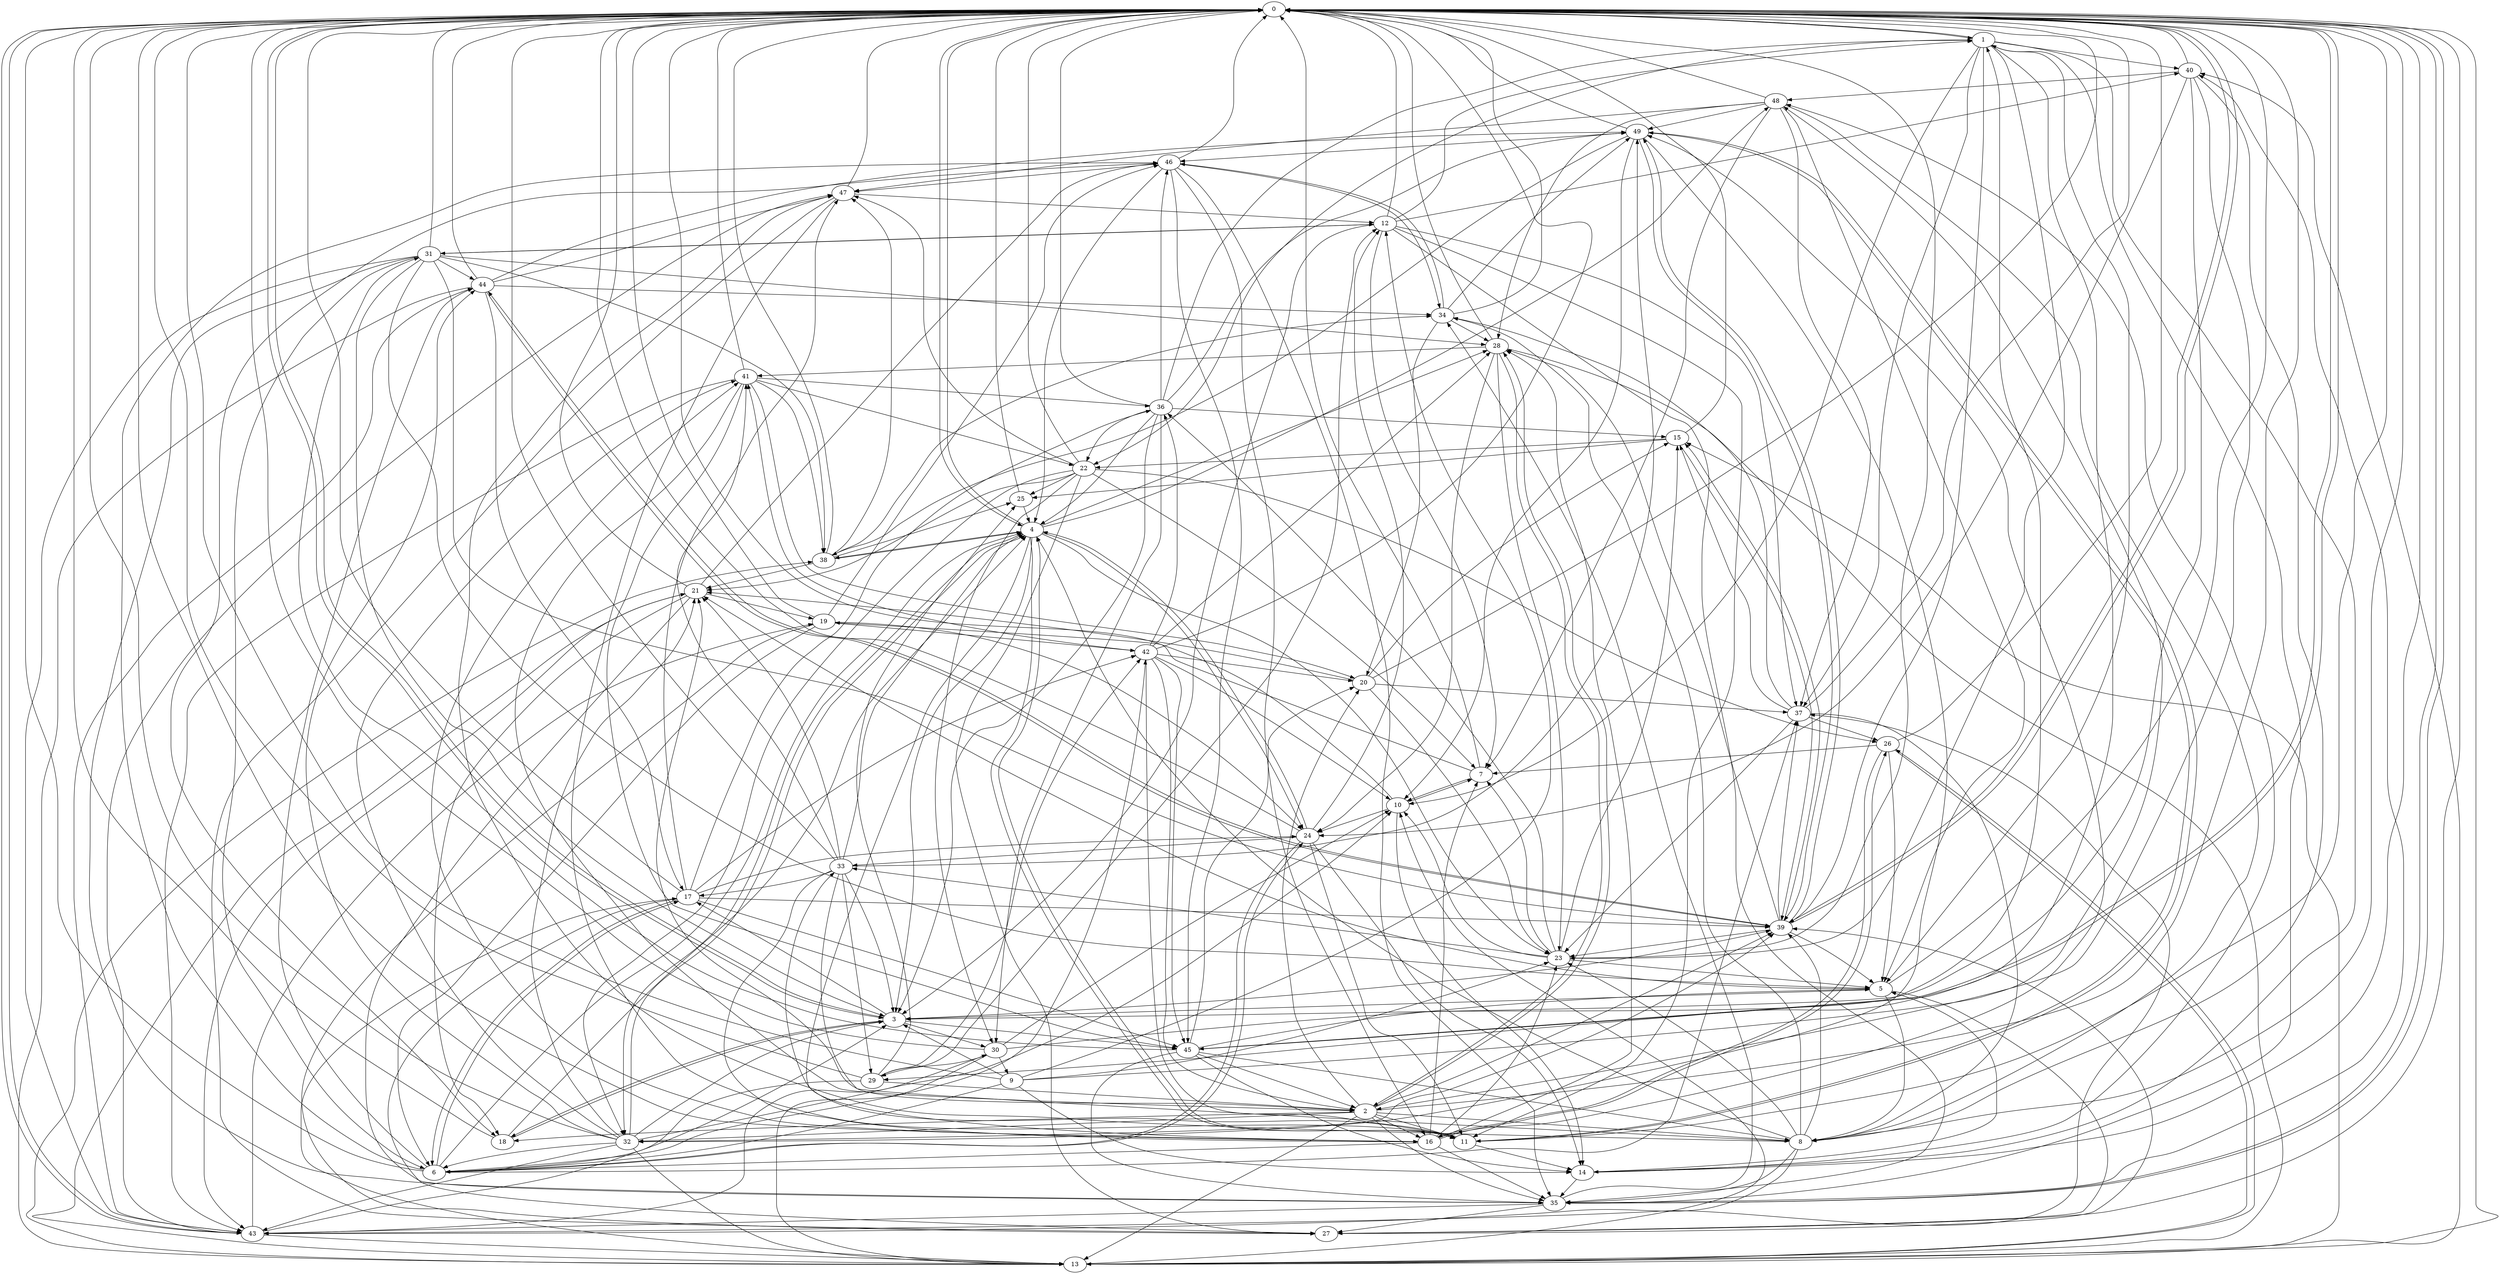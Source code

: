 strict digraph "" {
	0	 [component_delay=3];
	1	 [component_delay=3];
	0 -> 1	 [wire_delay=1];
	3	 [component_delay=3];
	0 -> 3	 [wire_delay=1];
	4	 [component_delay=3];
	0 -> 4	 [wire_delay=1];
	35	 [component_delay=3];
	0 -> 35	 [wire_delay=1];
	39	 [component_delay=3];
	0 -> 39	 [wire_delay=1];
	43	 [component_delay=3];
	0 -> 43	 [wire_delay=1];
	45	 [component_delay=3];
	0 -> 45	 [wire_delay=1];
	1 -> 0	 [wire_delay=1];
	5	 [component_delay=3];
	1 -> 5	 [wire_delay=1];
	10	 [component_delay=3];
	1 -> 10	 [wire_delay=1];
	14	 [component_delay=3];
	1 -> 14	 [wire_delay=1];
	22	 [component_delay=3];
	1 -> 22	 [wire_delay=1];
	23	 [component_delay=3];
	1 -> 23	 [wire_delay=1];
	29	 [component_delay=3];
	1 -> 29	 [wire_delay=1];
	37	 [component_delay=3];
	1 -> 37	 [wire_delay=1];
	1 -> 39	 [wire_delay=1];
	40	 [component_delay=3];
	1 -> 40	 [wire_delay=1];
	2	 [component_delay=3];
	2 -> 0	 [wire_delay=1];
	8	 [component_delay=3];
	2 -> 8	 [wire_delay=1];
	11	 [component_delay=3];
	2 -> 11	 [wire_delay=1];
	13	 [component_delay=3];
	2 -> 13	 [wire_delay=1];
	16	 [component_delay=3];
	2 -> 16	 [wire_delay=1];
	18	 [component_delay=3];
	2 -> 18	 [wire_delay=1];
	20	 [component_delay=3];
	2 -> 20	 [wire_delay=1];
	21	 [component_delay=3];
	2 -> 21	 [wire_delay=1];
	28	 [component_delay=3];
	2 -> 28	 [wire_delay=1];
	32	 [component_delay=3];
	2 -> 32	 [wire_delay=1];
	2 -> 35	 [wire_delay=1];
	2 -> 39	 [wire_delay=1];
	3 -> 0	 [wire_delay=1];
	17	 [component_delay=3];
	3 -> 17	 [wire_delay=1];
	3 -> 18	 [wire_delay=1];
	30	 [component_delay=3];
	3 -> 30	 [wire_delay=1];
	3 -> 39	 [wire_delay=1];
	3 -> 45	 [wire_delay=1];
	4 -> 0	 [wire_delay=1];
	4 -> 3	 [wire_delay=1];
	4 -> 11	 [wire_delay=1];
	4 -> 16	 [wire_delay=1];
	4 -> 23	 [wire_delay=1];
	24	 [component_delay=3];
	4 -> 24	 [wire_delay=1];
	4 -> 28	 [wire_delay=1];
	4 -> 32	 [wire_delay=1];
	38	 [component_delay=3];
	4 -> 38	 [wire_delay=1];
	48	 [component_delay=3];
	4 -> 48	 [wire_delay=1];
	5 -> 0	 [wire_delay=1];
	5 -> 3	 [wire_delay=1];
	5 -> 8	 [wire_delay=1];
	5 -> 21	 [wire_delay=1];
	27	 [component_delay=3];
	5 -> 27	 [wire_delay=1];
	6	 [component_delay=3];
	6 -> 0	 [wire_delay=1];
	6 -> 4	 [wire_delay=1];
	6 -> 17	 [wire_delay=1];
	6 -> 24	 [wire_delay=1];
	6 -> 37	 [wire_delay=1];
	42	 [component_delay=3];
	6 -> 42	 [wire_delay=1];
	44	 [component_delay=3];
	6 -> 44	 [wire_delay=1];
	46	 [component_delay=3];
	6 -> 46	 [wire_delay=1];
	7	 [component_delay=3];
	7 -> 0	 [wire_delay=1];
	7 -> 10	 [wire_delay=1];
	19	 [component_delay=3];
	7 -> 19	 [wire_delay=1];
	8 -> 0	 [wire_delay=1];
	8 -> 4	 [wire_delay=1];
	8 -> 23	 [wire_delay=1];
	34	 [component_delay=3];
	8 -> 34	 [wire_delay=1];
	8 -> 35	 [wire_delay=1];
	8 -> 39	 [wire_delay=1];
	8 -> 43	 [wire_delay=1];
	47	 [component_delay=3];
	8 -> 47	 [wire_delay=1];
	9	 [component_delay=3];
	9 -> 0	 [wire_delay=1];
	9 -> 3	 [wire_delay=1];
	9 -> 6	 [wire_delay=1];
	12	 [component_delay=3];
	9 -> 12	 [wire_delay=1];
	9 -> 14	 [wire_delay=1];
	9 -> 23	 [wire_delay=1];
	9 -> 48	 [wire_delay=1];
	10 -> 0	 [wire_delay=1];
	10 -> 7	 [wire_delay=1];
	10 -> 14	 [wire_delay=1];
	10 -> 24	 [wire_delay=1];
	11 -> 0	 [wire_delay=1];
	11 -> 4	 [wire_delay=1];
	11 -> 14	 [wire_delay=1];
	33	 [component_delay=3];
	11 -> 33	 [wire_delay=1];
	49	 [component_delay=3];
	11 -> 49	 [wire_delay=1];
	12 -> 0	 [wire_delay=1];
	12 -> 1	 [wire_delay=1];
	12 -> 3	 [wire_delay=1];
	12 -> 7	 [wire_delay=1];
	12 -> 11	 [wire_delay=1];
	31	 [component_delay=3];
	12 -> 31	 [wire_delay=1];
	12 -> 35	 [wire_delay=1];
	12 -> 37	 [wire_delay=1];
	12 -> 40	 [wire_delay=1];
	13 -> 0	 [wire_delay=1];
	13 -> 10	 [wire_delay=1];
	15	 [component_delay=3];
	13 -> 15	 [wire_delay=1];
	13 -> 17	 [wire_delay=1];
	13 -> 21	 [wire_delay=1];
	26	 [component_delay=3];
	13 -> 26	 [wire_delay=1];
	13 -> 38	 [wire_delay=1];
	13 -> 40	 [wire_delay=1];
	14 -> 0	 [wire_delay=1];
	14 -> 5	 [wire_delay=1];
	14 -> 35	 [wire_delay=1];
	14 -> 48	 [wire_delay=1];
	15 -> 0	 [wire_delay=1];
	15 -> 22	 [wire_delay=1];
	25	 [component_delay=3];
	15 -> 25	 [wire_delay=1];
	15 -> 39	 [wire_delay=1];
	16 -> 0	 [wire_delay=1];
	16 -> 6	 [wire_delay=1];
	16 -> 7	 [wire_delay=1];
	16 -> 23	 [wire_delay=1];
	16 -> 26	 [wire_delay=1];
	16 -> 28	 [wire_delay=1];
	16 -> 35	 [wire_delay=1];
	41	 [component_delay=3];
	16 -> 41	 [wire_delay=1];
	16 -> 49	 [wire_delay=1];
	17 -> 0	 [wire_delay=1];
	17 -> 6	 [wire_delay=1];
	17 -> 24	 [wire_delay=1];
	17 -> 27	 [wire_delay=1];
	36	 [component_delay=3];
	17 -> 36	 [wire_delay=1];
	17 -> 39	 [wire_delay=1];
	17 -> 42	 [wire_delay=1];
	17 -> 45	 [wire_delay=1];
	17 -> 47	 [wire_delay=1];
	18 -> 0	 [wire_delay=1];
	18 -> 3	 [wire_delay=1];
	18 -> 4	 [wire_delay=1];
	19 -> 0	 [wire_delay=1];
	19 -> 6	 [wire_delay=1];
	19 -> 24	 [wire_delay=1];
	19 -> 27	 [wire_delay=1];
	19 -> 42	 [wire_delay=1];
	19 -> 46	 [wire_delay=1];
	20 -> 0	 [wire_delay=1];
	20 -> 15	 [wire_delay=1];
	20 -> 21	 [wire_delay=1];
	20 -> 23	 [wire_delay=1];
	20 -> 37	 [wire_delay=1];
	21 -> 0	 [wire_delay=1];
	21 -> 18	 [wire_delay=1];
	21 -> 19	 [wire_delay=1];
	21 -> 35	 [wire_delay=1];
	21 -> 43	 [wire_delay=1];
	21 -> 46	 [wire_delay=1];
	22 -> 0	 [wire_delay=1];
	22 -> 7	 [wire_delay=1];
	22 -> 21	 [wire_delay=1];
	22 -> 25	 [wire_delay=1];
	22 -> 26	 [wire_delay=1];
	22 -> 27	 [wire_delay=1];
	22 -> 30	 [wire_delay=1];
	22 -> 32	 [wire_delay=1];
	22 -> 47	 [wire_delay=1];
	23 -> 0	 [wire_delay=1];
	23 -> 5	 [wire_delay=1];
	23 -> 7	 [wire_delay=1];
	23 -> 10	 [wire_delay=1];
	23 -> 15	 [wire_delay=1];
	23 -> 33	 [wire_delay=1];
	23 -> 36	 [wire_delay=1];
	24 -> 0	 [wire_delay=1];
	24 -> 4	 [wire_delay=1];
	24 -> 6	 [wire_delay=1];
	24 -> 11	 [wire_delay=1];
	24 -> 12	 [wire_delay=1];
	24 -> 14	 [wire_delay=1];
	24 -> 33	 [wire_delay=1];
	25 -> 0	 [wire_delay=1];
	25 -> 4	 [wire_delay=1];
	26 -> 0	 [wire_delay=1];
	26 -> 5	 [wire_delay=1];
	26 -> 7	 [wire_delay=1];
	26 -> 13	 [wire_delay=1];
	26 -> 16	 [wire_delay=1];
	27 -> 0	 [wire_delay=1];
	27 -> 39	 [wire_delay=1];
	28 -> 0	 [wire_delay=1];
	28 -> 2	 [wire_delay=1];
	28 -> 13	 [wire_delay=1];
	28 -> 23	 [wire_delay=1];
	28 -> 24	 [wire_delay=1];
	28 -> 41	 [wire_delay=1];
	29 -> 0	 [wire_delay=1];
	29 -> 2	 [wire_delay=1];
	29 -> 6	 [wire_delay=1];
	29 -> 12	 [wire_delay=1];
	29 -> 25	 [wire_delay=1];
	29 -> 42	 [wire_delay=1];
	30 -> 0	 [wire_delay=1];
	30 -> 1	 [wire_delay=1];
	30 -> 9	 [wire_delay=1];
	30 -> 10	 [wire_delay=1];
	30 -> 13	 [wire_delay=1];
	30 -> 29	 [wire_delay=1];
	31 -> 0	 [wire_delay=1];
	31 -> 3	 [wire_delay=1];
	31 -> 5	 [wire_delay=1];
	31 -> 6	 [wire_delay=1];
	31 -> 12	 [wire_delay=1];
	31 -> 28	 [wire_delay=1];
	31 -> 35	 [wire_delay=1];
	31 -> 38	 [wire_delay=1];
	31 -> 39	 [wire_delay=1];
	31 -> 43	 [wire_delay=1];
	31 -> 44	 [wire_delay=1];
	32 -> 0	 [wire_delay=1];
	32 -> 3	 [wire_delay=1];
	32 -> 4	 [wire_delay=1];
	32 -> 6	 [wire_delay=1];
	32 -> 10	 [wire_delay=1];
	32 -> 13	 [wire_delay=1];
	32 -> 21	 [wire_delay=1];
	32 -> 39	 [wire_delay=1];
	32 -> 41	 [wire_delay=1];
	32 -> 43	 [wire_delay=1];
	32 -> 44	 [wire_delay=1];
	33 -> 0	 [wire_delay=1];
	33 -> 3	 [wire_delay=1];
	33 -> 4	 [wire_delay=1];
	33 -> 8	 [wire_delay=1];
	33 -> 16	 [wire_delay=1];
	33 -> 17	 [wire_delay=1];
	33 -> 21	 [wire_delay=1];
	33 -> 29	 [wire_delay=1];
	33 -> 41	 [wire_delay=1];
	33 -> 49	 [wire_delay=1];
	34 -> 0	 [wire_delay=1];
	34 -> 20	 [wire_delay=1];
	34 -> 28	 [wire_delay=1];
	34 -> 46	 [wire_delay=1];
	34 -> 49	 [wire_delay=1];
	35 -> 0	 [wire_delay=1];
	35 -> 1	 [wire_delay=1];
	35 -> 27	 [wire_delay=1];
	35 -> 34	 [wire_delay=1];
	35 -> 40	 [wire_delay=1];
	35 -> 43	 [wire_delay=1];
	36 -> 0	 [wire_delay=1];
	36 -> 1	 [wire_delay=1];
	36 -> 3	 [wire_delay=1];
	36 -> 4	 [wire_delay=1];
	36 -> 15	 [wire_delay=1];
	36 -> 22	 [wire_delay=1];
	36 -> 30	 [wire_delay=1];
	36 -> 46	 [wire_delay=1];
	36 -> 49	 [wire_delay=1];
	37 -> 0	 [wire_delay=1];
	37 -> 8	 [wire_delay=1];
	37 -> 15	 [wire_delay=1];
	37 -> 23	 [wire_delay=1];
	37 -> 26	 [wire_delay=1];
	37 -> 34	 [wire_delay=1];
	38 -> 0	 [wire_delay=1];
	38 -> 4	 [wire_delay=1];
	38 -> 21	 [wire_delay=1];
	38 -> 25	 [wire_delay=1];
	38 -> 34	 [wire_delay=1];
	38 -> 47	 [wire_delay=1];
	39 -> 0	 [wire_delay=1];
	39 -> 5	 [wire_delay=1];
	39 -> 15	 [wire_delay=1];
	39 -> 23	 [wire_delay=1];
	39 -> 28	 [wire_delay=1];
	39 -> 37	 [wire_delay=1];
	39 -> 44	 [wire_delay=1];
	39 -> 49	 [wire_delay=1];
	40 -> 0	 [wire_delay=1];
	40 -> 2	 [wire_delay=1];
	40 -> 3	 [wire_delay=1];
	40 -> 8	 [wire_delay=1];
	40 -> 24	 [wire_delay=1];
	40 -> 48	 [wire_delay=1];
	41 -> 0	 [wire_delay=1];
	41 -> 2	 [wire_delay=1];
	41 -> 20	 [wire_delay=1];
	41 -> 22	 [wire_delay=1];
	41 -> 36	 [wire_delay=1];
	41 -> 38	 [wire_delay=1];
	41 -> 43	 [wire_delay=1];
	41 -> 45	 [wire_delay=1];
	42 -> 0	 [wire_delay=1];
	42 -> 2	 [wire_delay=1];
	42 -> 10	 [wire_delay=1];
	42 -> 11	 [wire_delay=1];
	42 -> 20	 [wire_delay=1];
	42 -> 28	 [wire_delay=1];
	42 -> 36	 [wire_delay=1];
	42 -> 41	 [wire_delay=1];
	42 -> 45	 [wire_delay=1];
	43 -> 0	 [wire_delay=1];
	43 -> 3	 [wire_delay=1];
	43 -> 13	 [wire_delay=1];
	43 -> 19	 [wire_delay=1];
	43 -> 30	 [wire_delay=1];
	43 -> 37	 [wire_delay=1];
	43 -> 44	 [wire_delay=1];
	43 -> 47	 [wire_delay=1];
	44 -> 0	 [wire_delay=1];
	44 -> 13	 [wire_delay=1];
	44 -> 17	 [wire_delay=1];
	44 -> 34	 [wire_delay=1];
	44 -> 39	 [wire_delay=1];
	44 -> 47	 [wire_delay=1];
	44 -> 49	 [wire_delay=1];
	45 -> 0	 [wire_delay=1];
	45 -> 2	 [wire_delay=1];
	45 -> 5	 [wire_delay=1];
	45 -> 8	 [wire_delay=1];
	45 -> 14	 [wire_delay=1];
	45 -> 20	 [wire_delay=1];
	45 -> 31	 [wire_delay=1];
	45 -> 35	 [wire_delay=1];
	46 -> 0	 [wire_delay=1];
	46 -> 4	 [wire_delay=1];
	46 -> 16	 [wire_delay=1];
	46 -> 18	 [wire_delay=1];
	46 -> 34	 [wire_delay=1];
	46 -> 35	 [wire_delay=1];
	46 -> 45	 [wire_delay=1];
	46 -> 47	 [wire_delay=1];
	47 -> 0	 [wire_delay=1];
	47 -> 11	 [wire_delay=1];
	47 -> 12	 [wire_delay=1];
	47 -> 27	 [wire_delay=1];
	48 -> 0	 [wire_delay=1];
	48 -> 5	 [wire_delay=1];
	48 -> 7	 [wire_delay=1];
	48 -> 8	 [wire_delay=1];
	48 -> 28	 [wire_delay=1];
	48 -> 37	 [wire_delay=1];
	48 -> 47	 [wire_delay=1];
	48 -> 49	 [wire_delay=1];
	49 -> 0	 [wire_delay=1];
	49 -> 10	 [wire_delay=1];
	49 -> 11	 [wire_delay=1];
	49 -> 32	 [wire_delay=1];
	49 -> 38	 [wire_delay=1];
	49 -> 39	 [wire_delay=1];
	49 -> 46	 [wire_delay=1];
}
